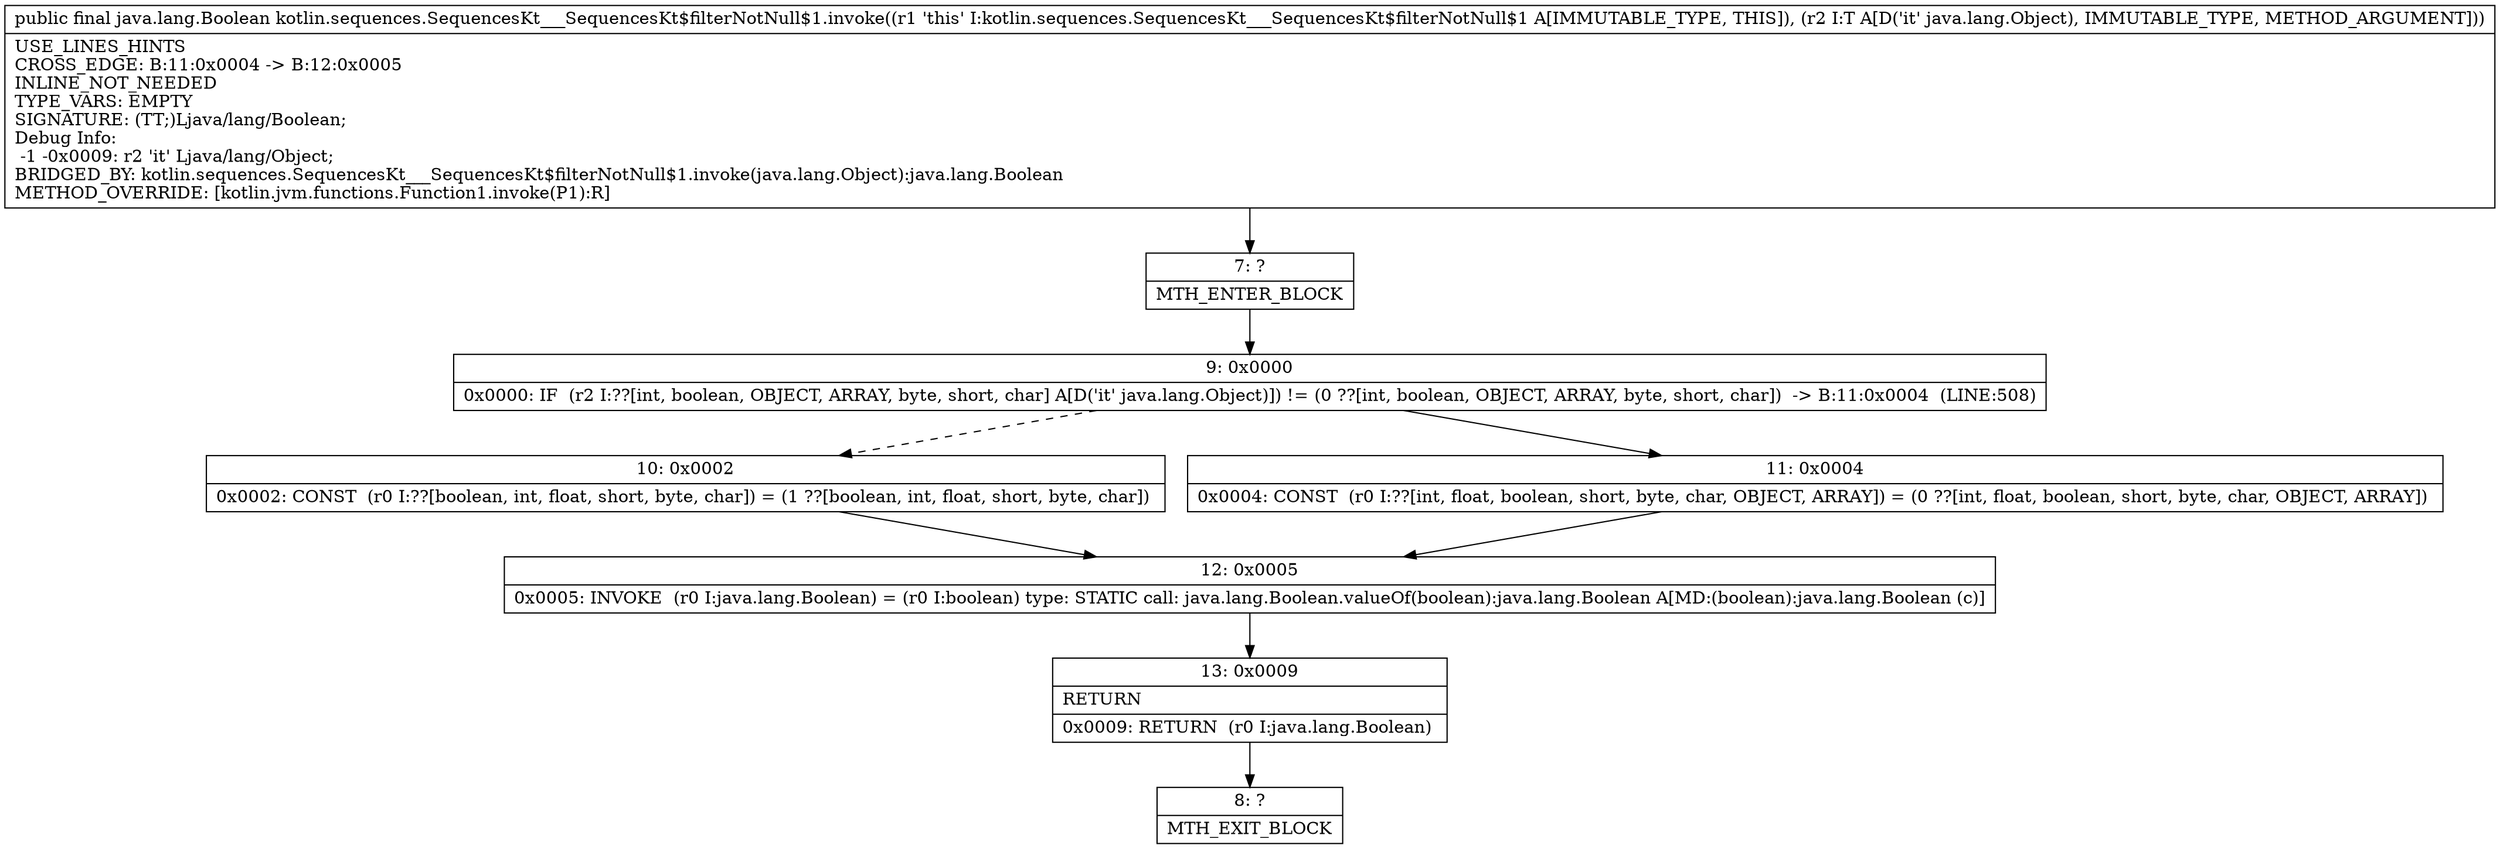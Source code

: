 digraph "CFG forkotlin.sequences.SequencesKt___SequencesKt$filterNotNull$1.invoke(Ljava\/lang\/Object;)Ljava\/lang\/Boolean;" {
Node_7 [shape=record,label="{7\:\ ?|MTH_ENTER_BLOCK\l}"];
Node_9 [shape=record,label="{9\:\ 0x0000|0x0000: IF  (r2 I:??[int, boolean, OBJECT, ARRAY, byte, short, char] A[D('it' java.lang.Object)]) != (0 ??[int, boolean, OBJECT, ARRAY, byte, short, char])  \-\> B:11:0x0004  (LINE:508)\l}"];
Node_10 [shape=record,label="{10\:\ 0x0002|0x0002: CONST  (r0 I:??[boolean, int, float, short, byte, char]) = (1 ??[boolean, int, float, short, byte, char]) \l}"];
Node_12 [shape=record,label="{12\:\ 0x0005|0x0005: INVOKE  (r0 I:java.lang.Boolean) = (r0 I:boolean) type: STATIC call: java.lang.Boolean.valueOf(boolean):java.lang.Boolean A[MD:(boolean):java.lang.Boolean (c)]\l}"];
Node_13 [shape=record,label="{13\:\ 0x0009|RETURN\l|0x0009: RETURN  (r0 I:java.lang.Boolean) \l}"];
Node_8 [shape=record,label="{8\:\ ?|MTH_EXIT_BLOCK\l}"];
Node_11 [shape=record,label="{11\:\ 0x0004|0x0004: CONST  (r0 I:??[int, float, boolean, short, byte, char, OBJECT, ARRAY]) = (0 ??[int, float, boolean, short, byte, char, OBJECT, ARRAY]) \l}"];
MethodNode[shape=record,label="{public final java.lang.Boolean kotlin.sequences.SequencesKt___SequencesKt$filterNotNull$1.invoke((r1 'this' I:kotlin.sequences.SequencesKt___SequencesKt$filterNotNull$1 A[IMMUTABLE_TYPE, THIS]), (r2 I:T A[D('it' java.lang.Object), IMMUTABLE_TYPE, METHOD_ARGUMENT]))  | USE_LINES_HINTS\lCROSS_EDGE: B:11:0x0004 \-\> B:12:0x0005\lINLINE_NOT_NEEDED\lTYPE_VARS: EMPTY\lSIGNATURE: (TT;)Ljava\/lang\/Boolean;\lDebug Info:\l  \-1 \-0x0009: r2 'it' Ljava\/lang\/Object;\lBRIDGED_BY: kotlin.sequences.SequencesKt___SequencesKt$filterNotNull$1.invoke(java.lang.Object):java.lang.Boolean\lMETHOD_OVERRIDE: [kotlin.jvm.functions.Function1.invoke(P1):R]\l}"];
MethodNode -> Node_7;Node_7 -> Node_9;
Node_9 -> Node_10[style=dashed];
Node_9 -> Node_11;
Node_10 -> Node_12;
Node_12 -> Node_13;
Node_13 -> Node_8;
Node_11 -> Node_12;
}


